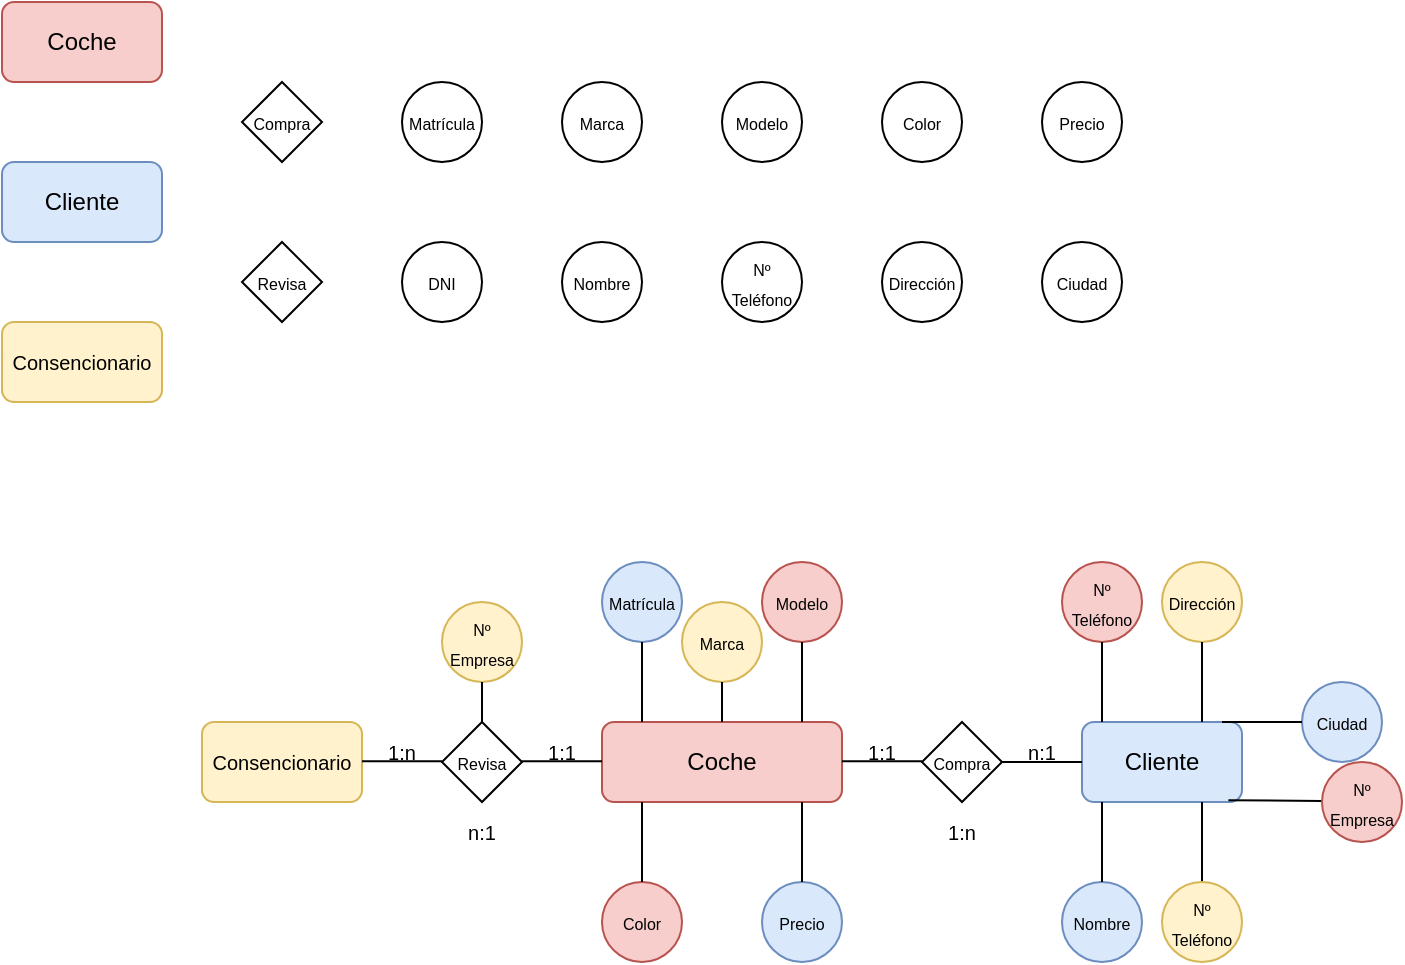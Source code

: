 <mxfile version="22.0.0" type="github">
  <diagram name="Página-1" id="ZmS92akMaIv9AW3tyPIW">
    <mxGraphModel dx="1624" dy="442" grid="1" gridSize="10" guides="1" tooltips="1" connect="1" arrows="1" fold="1" page="1" pageScale="1" pageWidth="827" pageHeight="1169" math="0" shadow="0">
      <root>
        <mxCell id="0" />
        <mxCell id="1" parent="0" />
        <mxCell id="V6SM_agtkeBinHtXME4U-1" value="&lt;font style=&quot;font-size: 12px;&quot;&gt;Coche&lt;/font&gt;" style="rounded=1;whiteSpace=wrap;html=1;fillColor=#f8cecc;strokeColor=#b85450;" vertex="1" parent="1">
          <mxGeometry x="-800" y="40" width="80" height="40" as="geometry" />
        </mxCell>
        <mxCell id="V6SM_agtkeBinHtXME4U-2" value="Cliente" style="rounded=1;whiteSpace=wrap;html=1;fillColor=#dae8fc;strokeColor=#6c8ebf;" vertex="1" parent="1">
          <mxGeometry x="-800" y="120" width="80" height="40" as="geometry" />
        </mxCell>
        <mxCell id="V6SM_agtkeBinHtXME4U-3" value="&lt;font style=&quot;font-size: 8px;&quot;&gt;Marca&lt;/font&gt;" style="ellipse;whiteSpace=wrap;html=1;" vertex="1" parent="1">
          <mxGeometry x="-520" y="80" width="40" height="40" as="geometry" />
        </mxCell>
        <mxCell id="V6SM_agtkeBinHtXME4U-4" value="&lt;font style=&quot;font-size: 8px;&quot;&gt;Modelo&lt;/font&gt;" style="ellipse;whiteSpace=wrap;html=1;" vertex="1" parent="1">
          <mxGeometry x="-440" y="80" width="40" height="40" as="geometry" />
        </mxCell>
        <mxCell id="V6SM_agtkeBinHtXME4U-5" value="&lt;font style=&quot;font-size: 8px;&quot;&gt;Color&lt;/font&gt;" style="ellipse;whiteSpace=wrap;html=1;" vertex="1" parent="1">
          <mxGeometry x="-360" y="80" width="40" height="40" as="geometry" />
        </mxCell>
        <mxCell id="V6SM_agtkeBinHtXME4U-6" value="&lt;font style=&quot;font-size: 8px;&quot;&gt;Matrícula&lt;/font&gt;" style="ellipse;whiteSpace=wrap;html=1;" vertex="1" parent="1">
          <mxGeometry x="-600" y="80" width="40" height="40" as="geometry" />
        </mxCell>
        <mxCell id="V6SM_agtkeBinHtXME4U-7" value="&lt;font style=&quot;font-size: 8px;&quot;&gt;Precio&lt;/font&gt;" style="ellipse;whiteSpace=wrap;html=1;" vertex="1" parent="1">
          <mxGeometry x="-280" y="80" width="40" height="40" as="geometry" />
        </mxCell>
        <mxCell id="V6SM_agtkeBinHtXME4U-8" value="&lt;font style=&quot;font-size: 8px;&quot;&gt;Nombre&lt;/font&gt;" style="ellipse;whiteSpace=wrap;html=1;" vertex="1" parent="1">
          <mxGeometry x="-520" y="160" width="40" height="40" as="geometry" />
        </mxCell>
        <mxCell id="V6SM_agtkeBinHtXME4U-9" value="&lt;font style=&quot;font-size: 8px;&quot;&gt;Nº Teléfono&lt;br&gt;&lt;/font&gt;" style="ellipse;whiteSpace=wrap;html=1;" vertex="1" parent="1">
          <mxGeometry x="-440" y="160" width="40" height="40" as="geometry" />
        </mxCell>
        <mxCell id="V6SM_agtkeBinHtXME4U-10" value="&lt;font style=&quot;font-size: 8px;&quot;&gt;Dirección&lt;/font&gt;" style="ellipse;whiteSpace=wrap;html=1;" vertex="1" parent="1">
          <mxGeometry x="-360" y="160" width="40" height="40" as="geometry" />
        </mxCell>
        <mxCell id="V6SM_agtkeBinHtXME4U-11" value="&lt;font style=&quot;font-size: 8px;&quot;&gt;DNI&lt;/font&gt;" style="ellipse;whiteSpace=wrap;html=1;" vertex="1" parent="1">
          <mxGeometry x="-600" y="160" width="40" height="40" as="geometry" />
        </mxCell>
        <mxCell id="V6SM_agtkeBinHtXME4U-12" value="&lt;font style=&quot;font-size: 8px;&quot;&gt;Ciudad&lt;/font&gt;" style="ellipse;whiteSpace=wrap;html=1;" vertex="1" parent="1">
          <mxGeometry x="-280" y="160" width="40" height="40" as="geometry" />
        </mxCell>
        <mxCell id="V6SM_agtkeBinHtXME4U-13" value="&lt;font style=&quot;font-size: 10px;&quot;&gt;Consencionario&lt;/font&gt;" style="rounded=1;whiteSpace=wrap;html=1;fillColor=#fff2cc;strokeColor=#d6b656;" vertex="1" parent="1">
          <mxGeometry x="-800" y="200" width="80" height="40" as="geometry" />
        </mxCell>
        <mxCell id="V6SM_agtkeBinHtXME4U-19" value="&lt;font style=&quot;font-size: 8px;&quot;&gt;Compra&lt;/font&gt;" style="rhombus;whiteSpace=wrap;html=1;" vertex="1" parent="1">
          <mxGeometry x="-680" y="80" width="40" height="40" as="geometry" />
        </mxCell>
        <mxCell id="V6SM_agtkeBinHtXME4U-20" value="&lt;font style=&quot;font-size: 8px;&quot;&gt;Revisa&lt;/font&gt;" style="rhombus;whiteSpace=wrap;html=1;" vertex="1" parent="1">
          <mxGeometry x="-680" y="160" width="40" height="40" as="geometry" />
        </mxCell>
        <mxCell id="V6SM_agtkeBinHtXME4U-21" value="&lt;font style=&quot;font-size: 10px;&quot;&gt;Consencionario&lt;/font&gt;" style="rounded=1;whiteSpace=wrap;html=1;fillColor=#fff2cc;strokeColor=#d6b656;" vertex="1" parent="1">
          <mxGeometry x="-700" y="400" width="80" height="40" as="geometry" />
        </mxCell>
        <mxCell id="V6SM_agtkeBinHtXME4U-22" value="&lt;font style=&quot;font-size: 8px;&quot;&gt;Revisa&lt;/font&gt;" style="rhombus;whiteSpace=wrap;html=1;" vertex="1" parent="1">
          <mxGeometry x="-580" y="400" width="40" height="40" as="geometry" />
        </mxCell>
        <mxCell id="V6SM_agtkeBinHtXME4U-23" value="&lt;font style=&quot;font-size: 12px;&quot;&gt;Coche&lt;/font&gt;" style="rounded=1;whiteSpace=wrap;html=1;fillColor=#f8cecc;strokeColor=#b85450;" vertex="1" parent="1">
          <mxGeometry x="-500" y="400" width="120" height="40" as="geometry" />
        </mxCell>
        <mxCell id="V6SM_agtkeBinHtXME4U-24" value="&lt;font style=&quot;font-size: 8px;&quot;&gt;Compra&lt;/font&gt;" style="rhombus;whiteSpace=wrap;html=1;" vertex="1" parent="1">
          <mxGeometry x="-340" y="400" width="40" height="40" as="geometry" />
        </mxCell>
        <mxCell id="V6SM_agtkeBinHtXME4U-25" value="Cliente" style="rounded=1;whiteSpace=wrap;html=1;fillColor=#dae8fc;strokeColor=#6c8ebf;" vertex="1" parent="1">
          <mxGeometry x="-260" y="400" width="80" height="40" as="geometry" />
        </mxCell>
        <mxCell id="V6SM_agtkeBinHtXME4U-26" value="&lt;font style=&quot;font-size: 8px;&quot;&gt;Nombre&lt;/font&gt;" style="ellipse;whiteSpace=wrap;html=1;fillColor=#dae8fc;strokeColor=#6c8ebf;" vertex="1" parent="1">
          <mxGeometry x="-270" y="480" width="40" height="40" as="geometry" />
        </mxCell>
        <mxCell id="V6SM_agtkeBinHtXME4U-27" value="&lt;font style=&quot;font-size: 8px;&quot;&gt;Nº Teléfono&lt;br&gt;&lt;/font&gt;" style="ellipse;whiteSpace=wrap;html=1;fillColor=#f8cecc;strokeColor=#b85450;" vertex="1" parent="1">
          <mxGeometry x="-270" y="320" width="40" height="40" as="geometry" />
        </mxCell>
        <mxCell id="V6SM_agtkeBinHtXME4U-30" value="&lt;font style=&quot;font-size: 8px;&quot;&gt;Ciudad&lt;/font&gt;" style="ellipse;whiteSpace=wrap;html=1;fillColor=#dae8fc;strokeColor=#6c8ebf;" vertex="1" parent="1">
          <mxGeometry x="-150" y="380" width="40" height="40" as="geometry" />
        </mxCell>
        <mxCell id="V6SM_agtkeBinHtXME4U-32" value="&lt;font style=&quot;font-size: 8px;&quot;&gt;Modelo&lt;/font&gt;" style="ellipse;whiteSpace=wrap;html=1;fillColor=#f8cecc;strokeColor=#b85450;" vertex="1" parent="1">
          <mxGeometry x="-420" y="320" width="40" height="40" as="geometry" />
        </mxCell>
        <mxCell id="V6SM_agtkeBinHtXME4U-35" value="&lt;font style=&quot;font-size: 8px;&quot;&gt;Precio&lt;/font&gt;" style="ellipse;whiteSpace=wrap;html=1;fillColor=#dae8fc;strokeColor=#6c8ebf;" vertex="1" parent="1">
          <mxGeometry x="-420" y="480" width="40" height="40" as="geometry" />
        </mxCell>
        <mxCell id="V6SM_agtkeBinHtXME4U-36" value="" style="endArrow=none;html=1;rounded=0;exitX=0.25;exitY=0;exitDx=0;exitDy=0;" edge="1" parent="1">
          <mxGeometry width="50" height="50" relative="1" as="geometry">
            <mxPoint x="-250.0" y="400" as="sourcePoint" />
            <mxPoint x="-250" y="360" as="targetPoint" />
          </mxGeometry>
        </mxCell>
        <mxCell id="V6SM_agtkeBinHtXME4U-37" value="" style="endArrow=none;html=1;rounded=0;exitX=0.25;exitY=0;exitDx=0;exitDy=0;" edge="1" parent="1">
          <mxGeometry width="50" height="50" relative="1" as="geometry">
            <mxPoint x="-250" y="480" as="sourcePoint" />
            <mxPoint x="-250" y="440" as="targetPoint" />
          </mxGeometry>
        </mxCell>
        <mxCell id="V6SM_agtkeBinHtXME4U-40" value="" style="endArrow=none;html=1;rounded=0;exitX=0.25;exitY=0;exitDx=0;exitDy=0;" edge="1" parent="1">
          <mxGeometry width="50" height="50" relative="1" as="geometry">
            <mxPoint x="-400" y="480" as="sourcePoint" />
            <mxPoint x="-400" y="440" as="targetPoint" />
          </mxGeometry>
        </mxCell>
        <mxCell id="V6SM_agtkeBinHtXME4U-41" value="" style="endArrow=none;html=1;rounded=0;exitX=0.25;exitY=0;exitDx=0;exitDy=0;" edge="1" parent="1">
          <mxGeometry width="50" height="50" relative="1" as="geometry">
            <mxPoint x="-400" y="400" as="sourcePoint" />
            <mxPoint x="-400" y="360" as="targetPoint" />
          </mxGeometry>
        </mxCell>
        <mxCell id="V6SM_agtkeBinHtXME4U-47" value="&lt;font style=&quot;font-size: 8px;&quot;&gt;Matrícula&lt;/font&gt;" style="ellipse;whiteSpace=wrap;html=1;fillColor=#dae8fc;strokeColor=#6c8ebf;" vertex="1" parent="1">
          <mxGeometry x="-500" y="320" width="40" height="40" as="geometry" />
        </mxCell>
        <mxCell id="V6SM_agtkeBinHtXME4U-48" value="&lt;font style=&quot;font-size: 8px;&quot;&gt;Color&lt;/font&gt;" style="ellipse;whiteSpace=wrap;html=1;fillColor=#f8cecc;strokeColor=#b85450;" vertex="1" parent="1">
          <mxGeometry x="-500" y="480" width="40" height="40" as="geometry" />
        </mxCell>
        <mxCell id="V6SM_agtkeBinHtXME4U-49" value="" style="endArrow=none;html=1;rounded=0;exitX=0.25;exitY=0;exitDx=0;exitDy=0;" edge="1" parent="1">
          <mxGeometry width="50" height="50" relative="1" as="geometry">
            <mxPoint x="-480" y="480" as="sourcePoint" />
            <mxPoint x="-480" y="440" as="targetPoint" />
          </mxGeometry>
        </mxCell>
        <mxCell id="V6SM_agtkeBinHtXME4U-50" value="" style="endArrow=none;html=1;rounded=0;exitX=0.25;exitY=0;exitDx=0;exitDy=0;" edge="1" parent="1">
          <mxGeometry width="50" height="50" relative="1" as="geometry">
            <mxPoint x="-480" y="400" as="sourcePoint" />
            <mxPoint x="-480" y="360" as="targetPoint" />
          </mxGeometry>
        </mxCell>
        <mxCell id="V6SM_agtkeBinHtXME4U-51" value="&lt;font style=&quot;font-size: 8px;&quot;&gt;Marca&lt;/font&gt;" style="ellipse;whiteSpace=wrap;html=1;fillColor=#fff2cc;strokeColor=#d6b656;" vertex="1" parent="1">
          <mxGeometry x="-460" y="340" width="40" height="40" as="geometry" />
        </mxCell>
        <mxCell id="V6SM_agtkeBinHtXME4U-52" value="" style="endArrow=none;html=1;rounded=0;" edge="1" parent="1">
          <mxGeometry width="50" height="50" relative="1" as="geometry">
            <mxPoint x="-440" y="400" as="sourcePoint" />
            <mxPoint x="-440" y="380" as="targetPoint" />
          </mxGeometry>
        </mxCell>
        <mxCell id="V6SM_agtkeBinHtXME4U-53" value="" style="endArrow=none;html=1;rounded=0;exitX=1;exitY=0.5;exitDx=0;exitDy=0;" edge="1" parent="1" source="V6SM_agtkeBinHtXME4U-24">
          <mxGeometry width="50" height="50" relative="1" as="geometry">
            <mxPoint x="-310" y="470" as="sourcePoint" />
            <mxPoint x="-260" y="420" as="targetPoint" />
          </mxGeometry>
        </mxCell>
        <mxCell id="V6SM_agtkeBinHtXME4U-54" value="" style="endArrow=none;html=1;rounded=0;exitX=1;exitY=0.5;exitDx=0;exitDy=0;" edge="1" parent="1">
          <mxGeometry width="50" height="50" relative="1" as="geometry">
            <mxPoint x="-380" y="419.66" as="sourcePoint" />
            <mxPoint x="-340" y="419.66" as="targetPoint" />
          </mxGeometry>
        </mxCell>
        <mxCell id="V6SM_agtkeBinHtXME4U-55" value="" style="endArrow=none;html=1;rounded=0;exitX=1;exitY=0.5;exitDx=0;exitDy=0;" edge="1" parent="1">
          <mxGeometry width="50" height="50" relative="1" as="geometry">
            <mxPoint x="-540" y="419.66" as="sourcePoint" />
            <mxPoint x="-500" y="419.66" as="targetPoint" />
          </mxGeometry>
        </mxCell>
        <mxCell id="V6SM_agtkeBinHtXME4U-56" value="" style="endArrow=none;html=1;rounded=0;exitX=1;exitY=0.5;exitDx=0;exitDy=0;" edge="1" parent="1">
          <mxGeometry width="50" height="50" relative="1" as="geometry">
            <mxPoint x="-620" y="419.66" as="sourcePoint" />
            <mxPoint x="-580" y="419.66" as="targetPoint" />
          </mxGeometry>
        </mxCell>
        <mxCell id="V6SM_agtkeBinHtXME4U-64" value="&lt;font style=&quot;font-size: 8px;&quot;&gt;Dirección&lt;/font&gt;" style="ellipse;whiteSpace=wrap;html=1;fillColor=#fff2cc;strokeColor=#d6b656;" vertex="1" parent="1">
          <mxGeometry x="-220" y="320" width="40" height="40" as="geometry" />
        </mxCell>
        <mxCell id="V6SM_agtkeBinHtXME4U-65" value="" style="endArrow=none;html=1;rounded=0;exitX=0.25;exitY=0;exitDx=0;exitDy=0;" edge="1" parent="1">
          <mxGeometry width="50" height="50" relative="1" as="geometry">
            <mxPoint x="-200.0" y="400" as="sourcePoint" />
            <mxPoint x="-200" y="360" as="targetPoint" />
          </mxGeometry>
        </mxCell>
        <mxCell id="V6SM_agtkeBinHtXME4U-66" value="" style="endArrow=none;html=1;rounded=0;exitX=0.25;exitY=0;exitDx=0;exitDy=0;" edge="1" parent="1">
          <mxGeometry width="50" height="50" relative="1" as="geometry">
            <mxPoint x="-200" y="480" as="sourcePoint" />
            <mxPoint x="-200" y="440" as="targetPoint" />
          </mxGeometry>
        </mxCell>
        <mxCell id="V6SM_agtkeBinHtXME4U-67" value="&lt;font style=&quot;font-size: 8px;&quot;&gt;Nº Teléfono&lt;br&gt;&lt;/font&gt;" style="ellipse;whiteSpace=wrap;html=1;fillColor=#fff2cc;strokeColor=#d6b656;" vertex="1" parent="1">
          <mxGeometry x="-220" y="480" width="40" height="40" as="geometry" />
        </mxCell>
        <mxCell id="V6SM_agtkeBinHtXME4U-68" value="" style="endArrow=none;html=1;rounded=0;entryX=0;entryY=0.5;entryDx=0;entryDy=0;" edge="1" parent="1" target="V6SM_agtkeBinHtXME4U-30">
          <mxGeometry width="50" height="50" relative="1" as="geometry">
            <mxPoint x="-190" y="400" as="sourcePoint" />
            <mxPoint x="-140" y="350" as="targetPoint" />
          </mxGeometry>
        </mxCell>
        <mxCell id="V6SM_agtkeBinHtXME4U-69" value="" style="endArrow=none;html=1;rounded=0;entryX=0;entryY=0.5;entryDx=0;entryDy=0;exitX=0.915;exitY=0.978;exitDx=0;exitDy=0;exitPerimeter=0;" edge="1" parent="1" source="V6SM_agtkeBinHtXME4U-25">
          <mxGeometry width="50" height="50" relative="1" as="geometry">
            <mxPoint x="-180" y="439.44" as="sourcePoint" />
            <mxPoint x="-140" y="439.44" as="targetPoint" />
          </mxGeometry>
        </mxCell>
        <mxCell id="V6SM_agtkeBinHtXME4U-70" value="&lt;font style=&quot;font-size: 8px;&quot;&gt;Nº Empresa&lt;br&gt;&lt;/font&gt;" style="ellipse;whiteSpace=wrap;html=1;fillColor=#f8cecc;strokeColor=#b85450;" vertex="1" parent="1">
          <mxGeometry x="-140" y="420" width="40" height="40" as="geometry" />
        </mxCell>
        <mxCell id="V6SM_agtkeBinHtXME4U-71" value="&lt;font style=&quot;font-size: 8px;&quot;&gt;Nº Empresa&lt;br&gt;&lt;/font&gt;" style="ellipse;whiteSpace=wrap;html=1;fillColor=#fff2cc;strokeColor=#d6b656;" vertex="1" parent="1">
          <mxGeometry x="-580" y="340" width="40" height="40" as="geometry" />
        </mxCell>
        <mxCell id="V6SM_agtkeBinHtXME4U-72" value="" style="endArrow=none;html=1;rounded=0;exitX=0.5;exitY=0;exitDx=0;exitDy=0;" edge="1" parent="1" source="V6SM_agtkeBinHtXME4U-22">
          <mxGeometry width="50" height="50" relative="1" as="geometry">
            <mxPoint x="-610" y="430" as="sourcePoint" />
            <mxPoint x="-560" y="380" as="targetPoint" />
          </mxGeometry>
        </mxCell>
        <mxCell id="V6SM_agtkeBinHtXME4U-73" value="&lt;font style=&quot;font-size: 10px;&quot;&gt;1:n&lt;/font&gt;" style="text;html=1;strokeColor=none;fillColor=none;align=center;verticalAlign=middle;whiteSpace=wrap;rounded=0;" vertex="1" parent="1">
          <mxGeometry x="-630" y="400" width="60" height="30" as="geometry" />
        </mxCell>
        <mxCell id="V6SM_agtkeBinHtXME4U-74" value="&lt;font style=&quot;font-size: 10px;&quot;&gt;n:1&lt;/font&gt;" style="text;html=1;strokeColor=none;fillColor=none;align=center;verticalAlign=middle;whiteSpace=wrap;rounded=0;" vertex="1" parent="1">
          <mxGeometry x="-310" y="400" width="60" height="30" as="geometry" />
        </mxCell>
        <mxCell id="V6SM_agtkeBinHtXME4U-75" value="&lt;font style=&quot;font-size: 10px;&quot;&gt;1:1&lt;/font&gt;" style="text;html=1;strokeColor=none;fillColor=none;align=center;verticalAlign=middle;whiteSpace=wrap;rounded=0;" vertex="1" parent="1">
          <mxGeometry x="-550" y="400" width="60" height="30" as="geometry" />
        </mxCell>
        <mxCell id="V6SM_agtkeBinHtXME4U-76" value="&lt;font style=&quot;font-size: 10px;&quot;&gt;1:1&lt;/font&gt;" style="text;html=1;strokeColor=none;fillColor=none;align=center;verticalAlign=middle;whiteSpace=wrap;rounded=0;" vertex="1" parent="1">
          <mxGeometry x="-390" y="400" width="60" height="30" as="geometry" />
        </mxCell>
        <mxCell id="V6SM_agtkeBinHtXME4U-78" value="&lt;font style=&quot;font-size: 10px;&quot;&gt;n:1&lt;/font&gt;" style="text;html=1;strokeColor=none;fillColor=none;align=center;verticalAlign=middle;whiteSpace=wrap;rounded=0;" vertex="1" parent="1">
          <mxGeometry x="-590" y="440" width="60" height="30" as="geometry" />
        </mxCell>
        <mxCell id="V6SM_agtkeBinHtXME4U-79" value="&lt;font style=&quot;font-size: 10px;&quot;&gt;1:n&lt;/font&gt;" style="text;html=1;strokeColor=none;fillColor=none;align=center;verticalAlign=middle;whiteSpace=wrap;rounded=0;" vertex="1" parent="1">
          <mxGeometry x="-350" y="440" width="60" height="30" as="geometry" />
        </mxCell>
      </root>
    </mxGraphModel>
  </diagram>
</mxfile>
